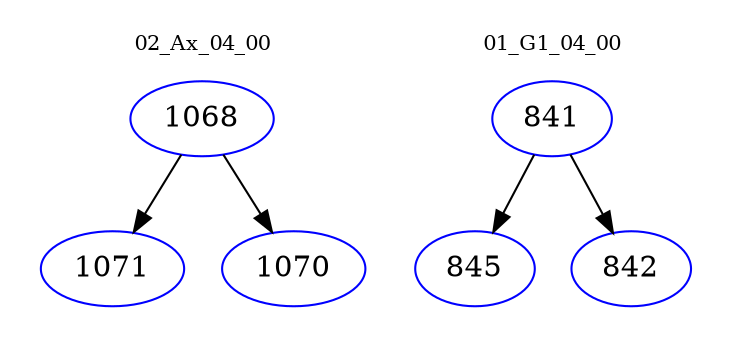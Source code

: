 digraph{
subgraph cluster_0 {
color = white
label = "02_Ax_04_00";
fontsize=10;
T0_1068 [label="1068", color="blue"]
T0_1068 -> T0_1071 [color="black"]
T0_1071 [label="1071", color="blue"]
T0_1068 -> T0_1070 [color="black"]
T0_1070 [label="1070", color="blue"]
}
subgraph cluster_1 {
color = white
label = "01_G1_04_00";
fontsize=10;
T1_841 [label="841", color="blue"]
T1_841 -> T1_845 [color="black"]
T1_845 [label="845", color="blue"]
T1_841 -> T1_842 [color="black"]
T1_842 [label="842", color="blue"]
}
}
